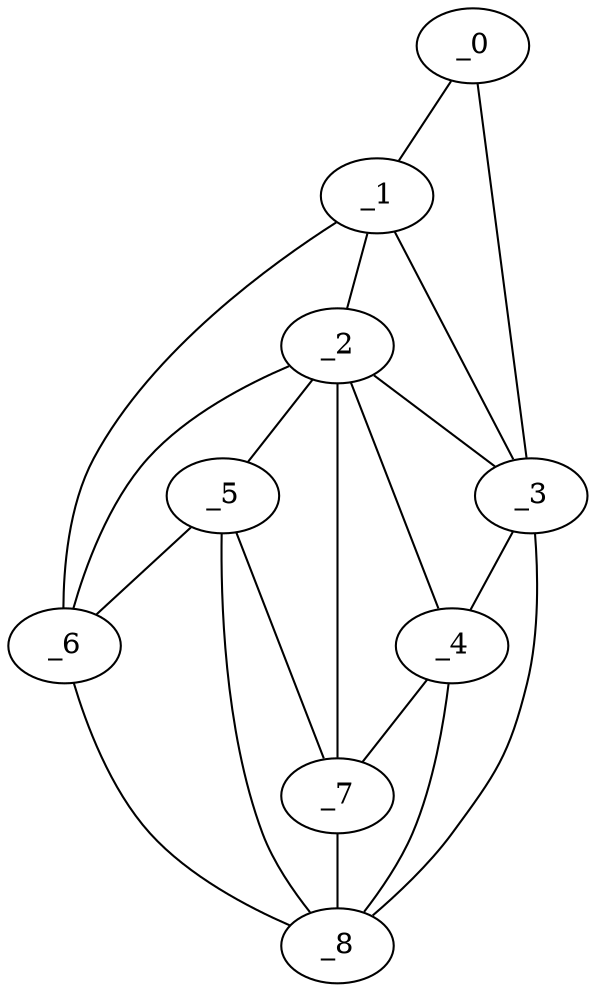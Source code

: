 graph "obj82__140.gxl" {
	_0	 [x=27,
		y=27];
	_1	 [x=47,
		y=21];
	_0 -- _1	 [valence=1];
	_3	 [x=62,
		y=54];
	_0 -- _3	 [valence=1];
	_2	 [x=55,
		y=23];
	_1 -- _2	 [valence=2];
	_1 -- _3	 [valence=1];
	_6	 [x=71,
		y=15];
	_1 -- _6	 [valence=1];
	_2 -- _3	 [valence=2];
	_4	 [x=69,
		y=43];
	_2 -- _4	 [valence=1];
	_5	 [x=70,
		y=20];
	_2 -- _5	 [valence=1];
	_2 -- _6	 [valence=2];
	_7	 [x=73,
		y=35];
	_2 -- _7	 [valence=2];
	_3 -- _4	 [valence=1];
	_8	 [x=91,
		y=20];
	_3 -- _8	 [valence=1];
	_4 -- _7	 [valence=2];
	_4 -- _8	 [valence=2];
	_5 -- _6	 [valence=1];
	_5 -- _7	 [valence=2];
	_5 -- _8	 [valence=2];
	_6 -- _8	 [valence=1];
	_7 -- _8	 [valence=2];
}
